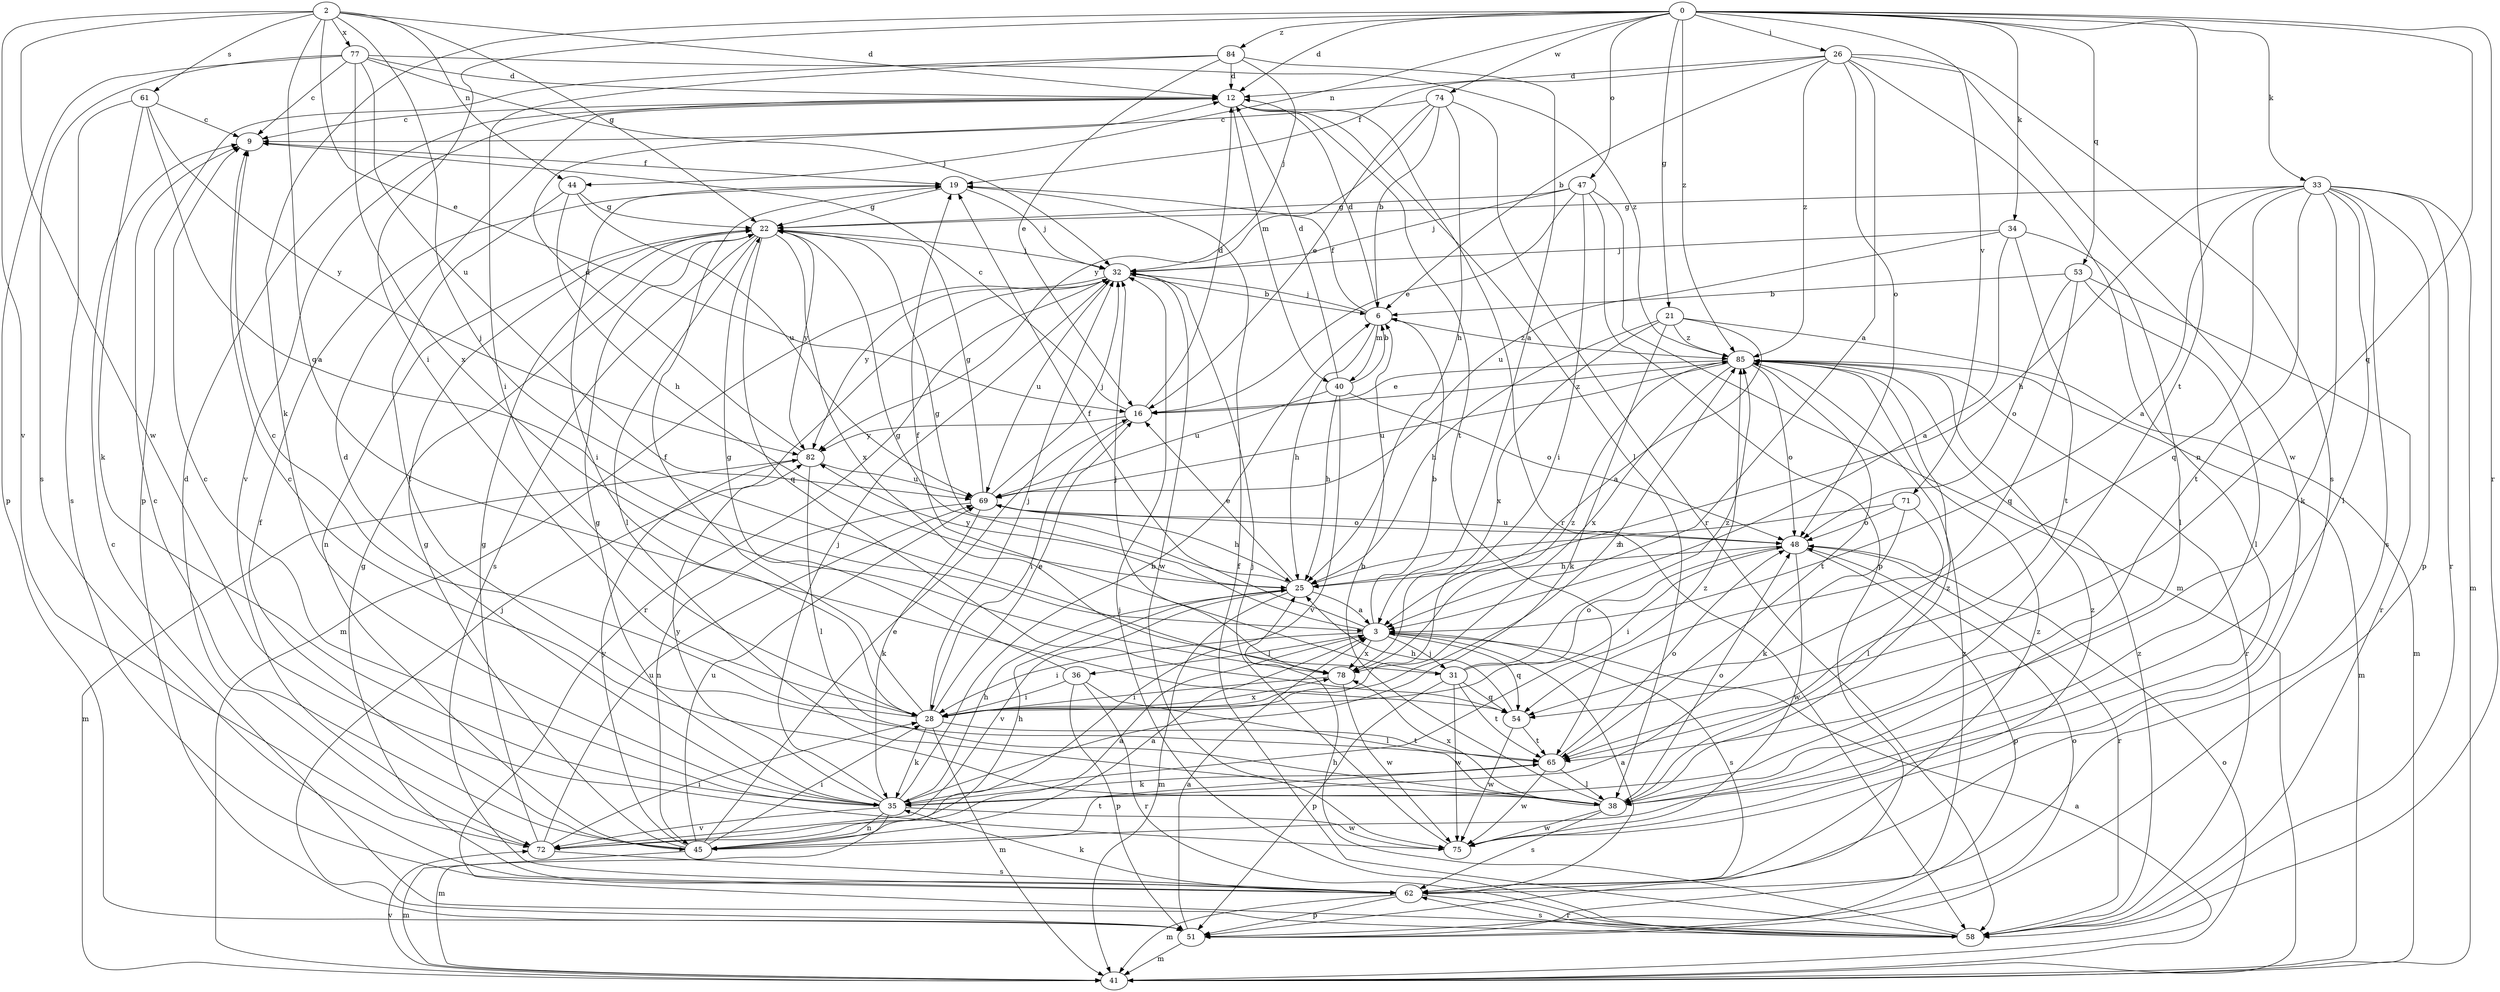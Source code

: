 strict digraph  {
0;
2;
3;
6;
9;
12;
16;
19;
21;
22;
25;
26;
28;
31;
32;
33;
34;
35;
36;
38;
40;
41;
44;
45;
47;
48;
51;
53;
54;
58;
61;
62;
65;
69;
71;
72;
74;
75;
77;
78;
82;
84;
85;
0 -> 12  [label=d];
0 -> 21  [label=g];
0 -> 26  [label=i];
0 -> 28  [label=i];
0 -> 33  [label=k];
0 -> 34  [label=k];
0 -> 35  [label=k];
0 -> 44  [label=n];
0 -> 47  [label=o];
0 -> 53  [label=q];
0 -> 54  [label=q];
0 -> 58  [label=r];
0 -> 65  [label=t];
0 -> 71  [label=v];
0 -> 74  [label=w];
0 -> 84  [label=z];
0 -> 85  [label=z];
2 -> 12  [label=d];
2 -> 16  [label=e];
2 -> 22  [label=g];
2 -> 31  [label=j];
2 -> 44  [label=n];
2 -> 54  [label=q];
2 -> 61  [label=s];
2 -> 72  [label=v];
2 -> 75  [label=w];
2 -> 77  [label=x];
3 -> 6  [label=b];
3 -> 19  [label=f];
3 -> 22  [label=g];
3 -> 28  [label=i];
3 -> 31  [label=j];
3 -> 36  [label=l];
3 -> 54  [label=q];
3 -> 62  [label=s];
3 -> 78  [label=x];
6 -> 12  [label=d];
6 -> 19  [label=f];
6 -> 25  [label=h];
6 -> 32  [label=j];
6 -> 40  [label=m];
6 -> 85  [label=z];
9 -> 19  [label=f];
12 -> 9  [label=c];
12 -> 38  [label=l];
12 -> 40  [label=m];
12 -> 58  [label=r];
12 -> 65  [label=t];
12 -> 72  [label=v];
16 -> 9  [label=c];
16 -> 12  [label=d];
16 -> 28  [label=i];
16 -> 82  [label=y];
16 -> 85  [label=z];
19 -> 22  [label=g];
19 -> 28  [label=i];
19 -> 32  [label=j];
21 -> 3  [label=a];
21 -> 25  [label=h];
21 -> 35  [label=k];
21 -> 41  [label=m];
21 -> 78  [label=x];
21 -> 85  [label=z];
22 -> 32  [label=j];
22 -> 38  [label=l];
22 -> 45  [label=n];
22 -> 54  [label=q];
22 -> 62  [label=s];
22 -> 78  [label=x];
22 -> 82  [label=y];
25 -> 3  [label=a];
25 -> 16  [label=e];
25 -> 22  [label=g];
25 -> 41  [label=m];
25 -> 72  [label=v];
25 -> 82  [label=y];
26 -> 3  [label=a];
26 -> 6  [label=b];
26 -> 12  [label=d];
26 -> 19  [label=f];
26 -> 45  [label=n];
26 -> 48  [label=o];
26 -> 62  [label=s];
26 -> 75  [label=w];
26 -> 85  [label=z];
28 -> 9  [label=c];
28 -> 16  [label=e];
28 -> 19  [label=f];
28 -> 32  [label=j];
28 -> 35  [label=k];
28 -> 41  [label=m];
28 -> 65  [label=t];
28 -> 78  [label=x];
28 -> 85  [label=z];
31 -> 19  [label=f];
31 -> 48  [label=o];
31 -> 51  [label=p];
31 -> 54  [label=q];
31 -> 65  [label=t];
31 -> 75  [label=w];
31 -> 85  [label=z];
32 -> 6  [label=b];
32 -> 41  [label=m];
32 -> 58  [label=r];
32 -> 69  [label=u];
32 -> 75  [label=w];
32 -> 82  [label=y];
33 -> 3  [label=a];
33 -> 22  [label=g];
33 -> 25  [label=h];
33 -> 35  [label=k];
33 -> 38  [label=l];
33 -> 41  [label=m];
33 -> 51  [label=p];
33 -> 54  [label=q];
33 -> 58  [label=r];
33 -> 62  [label=s];
33 -> 65  [label=t];
34 -> 3  [label=a];
34 -> 32  [label=j];
34 -> 38  [label=l];
34 -> 65  [label=t];
34 -> 69  [label=u];
35 -> 6  [label=b];
35 -> 9  [label=c];
35 -> 12  [label=d];
35 -> 22  [label=g];
35 -> 25  [label=h];
35 -> 32  [label=j];
35 -> 41  [label=m];
35 -> 45  [label=n];
35 -> 72  [label=v];
35 -> 75  [label=w];
35 -> 82  [label=y];
35 -> 85  [label=z];
36 -> 22  [label=g];
36 -> 28  [label=i];
36 -> 38  [label=l];
36 -> 51  [label=p];
36 -> 58  [label=r];
38 -> 6  [label=b];
38 -> 9  [label=c];
38 -> 48  [label=o];
38 -> 62  [label=s];
38 -> 75  [label=w];
38 -> 78  [label=x];
38 -> 85  [label=z];
40 -> 6  [label=b];
40 -> 12  [label=d];
40 -> 25  [label=h];
40 -> 48  [label=o];
40 -> 69  [label=u];
40 -> 72  [label=v];
41 -> 3  [label=a];
41 -> 48  [label=o];
41 -> 72  [label=v];
44 -> 22  [label=g];
44 -> 25  [label=h];
44 -> 65  [label=t];
44 -> 69  [label=u];
45 -> 3  [label=a];
45 -> 9  [label=c];
45 -> 16  [label=e];
45 -> 19  [label=f];
45 -> 22  [label=g];
45 -> 25  [label=h];
45 -> 28  [label=i];
45 -> 41  [label=m];
45 -> 65  [label=t];
45 -> 69  [label=u];
45 -> 82  [label=y];
47 -> 16  [label=e];
47 -> 22  [label=g];
47 -> 28  [label=i];
47 -> 32  [label=j];
47 -> 41  [label=m];
47 -> 51  [label=p];
48 -> 25  [label=h];
48 -> 28  [label=i];
48 -> 51  [label=p];
48 -> 58  [label=r];
48 -> 69  [label=u];
48 -> 75  [label=w];
51 -> 3  [label=a];
51 -> 32  [label=j];
51 -> 41  [label=m];
51 -> 48  [label=o];
51 -> 85  [label=z];
53 -> 6  [label=b];
53 -> 38  [label=l];
53 -> 48  [label=o];
53 -> 54  [label=q];
53 -> 58  [label=r];
54 -> 25  [label=h];
54 -> 65  [label=t];
54 -> 75  [label=w];
58 -> 9  [label=c];
58 -> 19  [label=f];
58 -> 25  [label=h];
58 -> 32  [label=j];
58 -> 62  [label=s];
58 -> 85  [label=z];
61 -> 3  [label=a];
61 -> 9  [label=c];
61 -> 35  [label=k];
61 -> 62  [label=s];
61 -> 82  [label=y];
62 -> 3  [label=a];
62 -> 22  [label=g];
62 -> 35  [label=k];
62 -> 41  [label=m];
62 -> 51  [label=p];
62 -> 58  [label=r];
62 -> 85  [label=z];
65 -> 35  [label=k];
65 -> 38  [label=l];
65 -> 48  [label=o];
65 -> 75  [label=w];
69 -> 22  [label=g];
69 -> 25  [label=h];
69 -> 32  [label=j];
69 -> 35  [label=k];
69 -> 45  [label=n];
69 -> 48  [label=o];
71 -> 25  [label=h];
71 -> 35  [label=k];
71 -> 38  [label=l];
71 -> 48  [label=o];
72 -> 3  [label=a];
72 -> 12  [label=d];
72 -> 22  [label=g];
72 -> 28  [label=i];
72 -> 62  [label=s];
72 -> 69  [label=u];
74 -> 6  [label=b];
74 -> 9  [label=c];
74 -> 16  [label=e];
74 -> 25  [label=h];
74 -> 58  [label=r];
74 -> 82  [label=y];
75 -> 32  [label=j];
75 -> 85  [label=z];
77 -> 9  [label=c];
77 -> 12  [label=d];
77 -> 32  [label=j];
77 -> 51  [label=p];
77 -> 62  [label=s];
77 -> 69  [label=u];
77 -> 78  [label=x];
77 -> 85  [label=z];
78 -> 28  [label=i];
78 -> 32  [label=j];
78 -> 75  [label=w];
78 -> 85  [label=z];
82 -> 12  [label=d];
82 -> 38  [label=l];
82 -> 41  [label=m];
82 -> 69  [label=u];
84 -> 3  [label=a];
84 -> 12  [label=d];
84 -> 16  [label=e];
84 -> 28  [label=i];
84 -> 32  [label=j];
84 -> 51  [label=p];
85 -> 16  [label=e];
85 -> 41  [label=m];
85 -> 48  [label=o];
85 -> 58  [label=r];
85 -> 65  [label=t];
85 -> 69  [label=u];
85 -> 78  [label=x];
}
